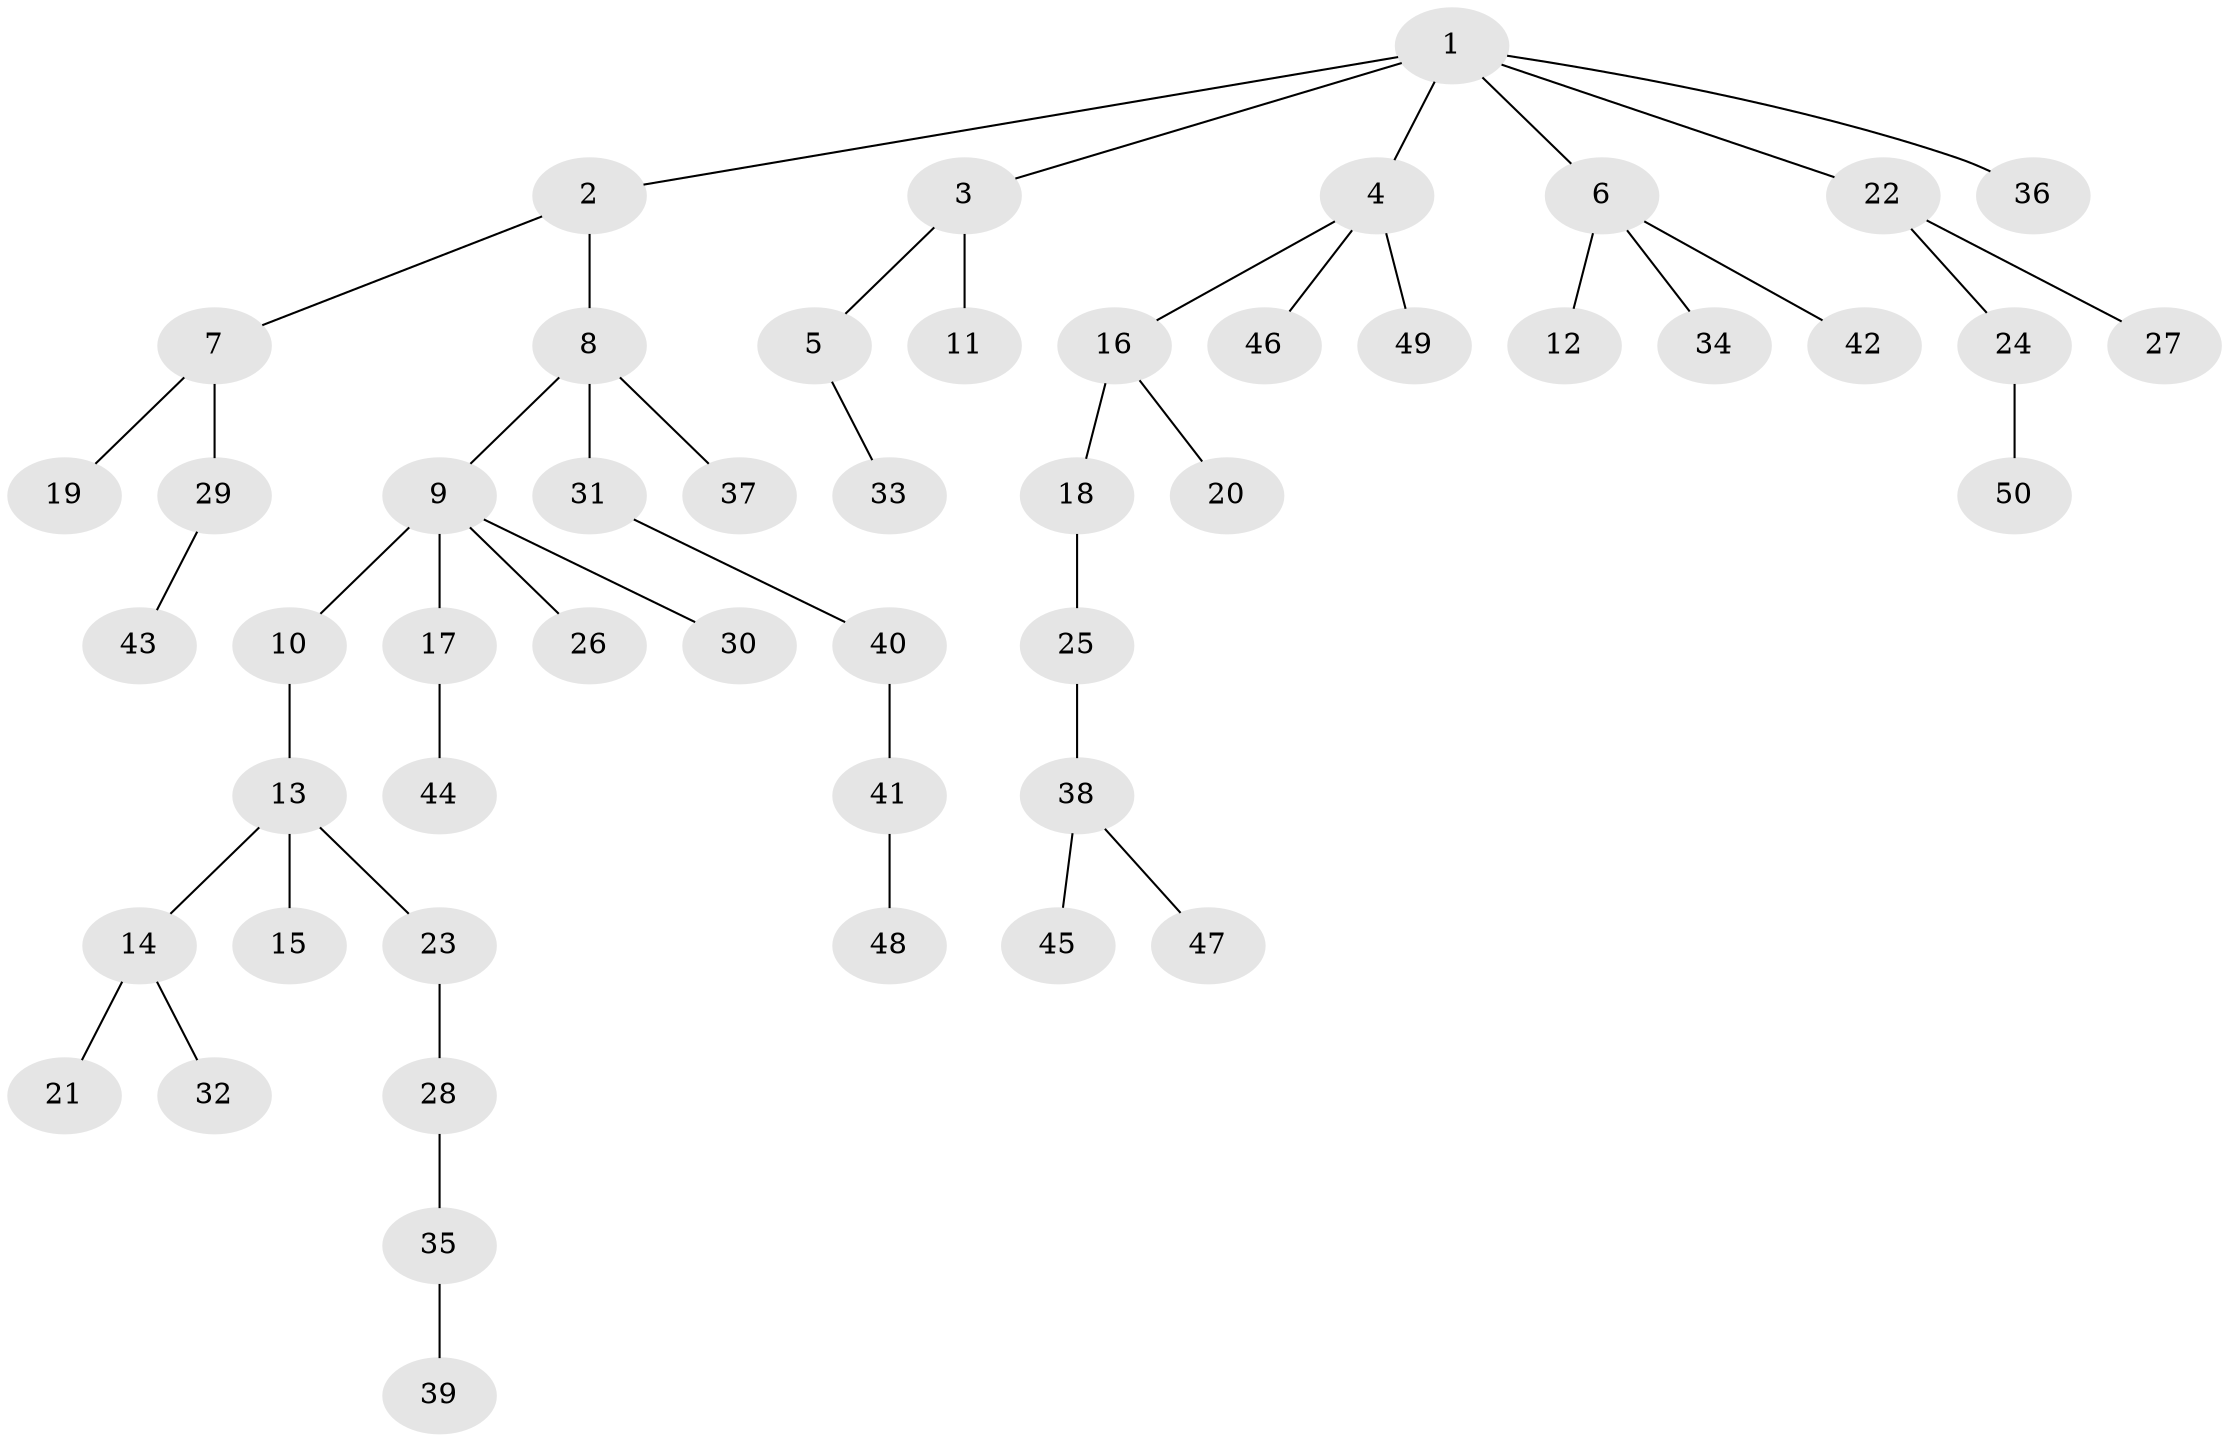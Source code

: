 // original degree distribution, {7: 0.014084507042253521, 4: 0.08450704225352113, 2: 0.23943661971830985, 3: 0.14084507042253522, 5: 0.028169014084507043, 1: 0.49295774647887325}
// Generated by graph-tools (version 1.1) at 2025/51/03/04/25 22:51:49]
// undirected, 50 vertices, 49 edges
graph export_dot {
  node [color=gray90,style=filled];
  1;
  2;
  3;
  4;
  5;
  6;
  7;
  8;
  9;
  10;
  11;
  12;
  13;
  14;
  15;
  16;
  17;
  18;
  19;
  20;
  21;
  22;
  23;
  24;
  25;
  26;
  27;
  28;
  29;
  30;
  31;
  32;
  33;
  34;
  35;
  36;
  37;
  38;
  39;
  40;
  41;
  42;
  43;
  44;
  45;
  46;
  47;
  48;
  49;
  50;
  1 -- 2 [weight=1.0];
  1 -- 3 [weight=1.0];
  1 -- 4 [weight=1.0];
  1 -- 6 [weight=1.0];
  1 -- 22 [weight=1.0];
  1 -- 36 [weight=1.0];
  2 -- 7 [weight=1.0];
  2 -- 8 [weight=1.0];
  3 -- 5 [weight=1.0];
  3 -- 11 [weight=1.0];
  4 -- 16 [weight=1.0];
  4 -- 46 [weight=1.0];
  4 -- 49 [weight=1.0];
  5 -- 33 [weight=1.0];
  6 -- 12 [weight=1.0];
  6 -- 34 [weight=1.0];
  6 -- 42 [weight=1.0];
  7 -- 19 [weight=1.0];
  7 -- 29 [weight=1.0];
  8 -- 9 [weight=1.0];
  8 -- 31 [weight=1.0];
  8 -- 37 [weight=1.0];
  9 -- 10 [weight=1.0];
  9 -- 17 [weight=1.0];
  9 -- 26 [weight=1.0];
  9 -- 30 [weight=1.0];
  10 -- 13 [weight=1.0];
  13 -- 14 [weight=1.0];
  13 -- 15 [weight=1.0];
  13 -- 23 [weight=1.0];
  14 -- 21 [weight=1.0];
  14 -- 32 [weight=1.0];
  16 -- 18 [weight=1.0];
  16 -- 20 [weight=1.0];
  17 -- 44 [weight=1.0];
  18 -- 25 [weight=1.0];
  22 -- 24 [weight=1.0];
  22 -- 27 [weight=1.0];
  23 -- 28 [weight=1.0];
  24 -- 50 [weight=1.0];
  25 -- 38 [weight=1.0];
  28 -- 35 [weight=1.0];
  29 -- 43 [weight=1.0];
  31 -- 40 [weight=1.0];
  35 -- 39 [weight=1.0];
  38 -- 45 [weight=1.0];
  38 -- 47 [weight=1.0];
  40 -- 41 [weight=1.0];
  41 -- 48 [weight=1.0];
}
